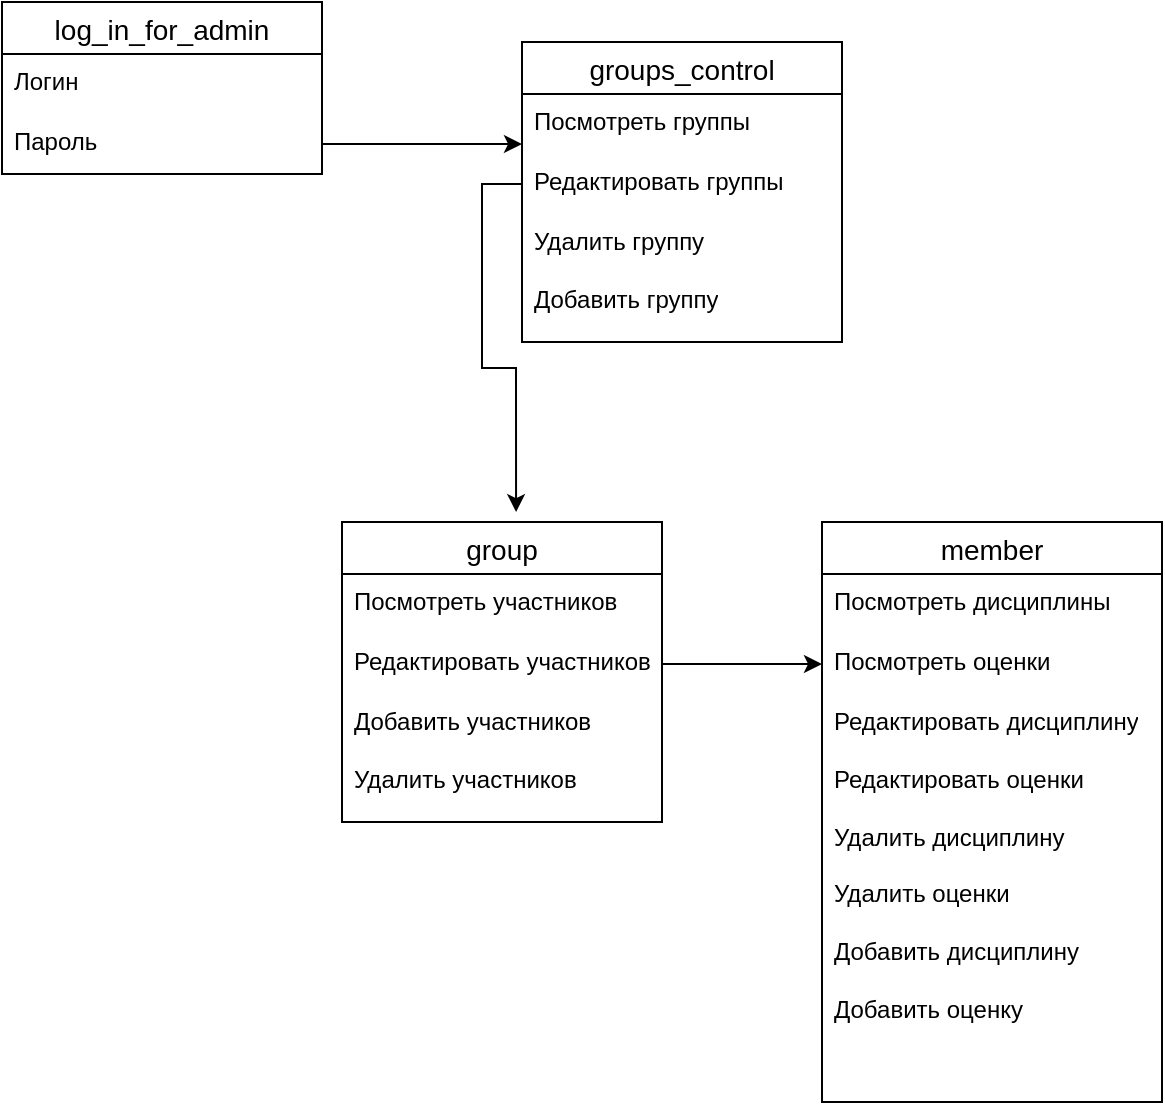 <mxfile version="21.2.3" type="device">
  <diagram name="Страница 1" id="PXF8gYfuSEdTyaRWxLsL">
    <mxGraphModel dx="1386" dy="801" grid="1" gridSize="10" guides="1" tooltips="1" connect="1" arrows="1" fold="1" page="1" pageScale="1" pageWidth="827" pageHeight="1169" math="0" shadow="0">
      <root>
        <mxCell id="0" />
        <mxCell id="1" parent="0" />
        <mxCell id="lPxlCy3dPTvAVLmnzLPC-1" value="log_in_for_admin" style="swimlane;fontStyle=0;childLayout=stackLayout;horizontal=1;startSize=26;horizontalStack=0;resizeParent=1;resizeParentMax=0;resizeLast=0;collapsible=1;marginBottom=0;align=center;fontSize=14;" parent="1" vertex="1">
          <mxGeometry x="520" y="50" width="160" height="86" as="geometry" />
        </mxCell>
        <mxCell id="lPxlCy3dPTvAVLmnzLPC-2" value="Логин" style="text;strokeColor=none;fillColor=none;spacingLeft=4;spacingRight=4;overflow=hidden;rotatable=0;points=[[0,0.5],[1,0.5]];portConstraint=eastwest;fontSize=12;whiteSpace=wrap;html=1;" parent="lPxlCy3dPTvAVLmnzLPC-1" vertex="1">
          <mxGeometry y="26" width="160" height="30" as="geometry" />
        </mxCell>
        <mxCell id="lPxlCy3dPTvAVLmnzLPC-5" style="edgeStyle=orthogonalEdgeStyle;rounded=0;orthogonalLoop=1;jettySize=auto;html=1;" parent="lPxlCy3dPTvAVLmnzLPC-1" source="lPxlCy3dPTvAVLmnzLPC-3" edge="1">
          <mxGeometry relative="1" as="geometry">
            <mxPoint x="260" y="71" as="targetPoint" />
          </mxGeometry>
        </mxCell>
        <mxCell id="lPxlCy3dPTvAVLmnzLPC-3" value="Пароль" style="text;strokeColor=none;fillColor=none;spacingLeft=4;spacingRight=4;overflow=hidden;rotatable=0;points=[[0,0.5],[1,0.5]];portConstraint=eastwest;fontSize=12;whiteSpace=wrap;html=1;" parent="lPxlCy3dPTvAVLmnzLPC-1" vertex="1">
          <mxGeometry y="56" width="160" height="30" as="geometry" />
        </mxCell>
        <mxCell id="lPxlCy3dPTvAVLmnzLPC-6" value="groups_control" style="swimlane;fontStyle=0;childLayout=stackLayout;horizontal=1;startSize=26;horizontalStack=0;resizeParent=1;resizeParentMax=0;resizeLast=0;collapsible=1;marginBottom=0;align=center;fontSize=14;" parent="1" vertex="1">
          <mxGeometry x="780" y="70" width="160" height="150" as="geometry" />
        </mxCell>
        <mxCell id="lPxlCy3dPTvAVLmnzLPC-7" value="Посмотреть группы" style="text;strokeColor=none;fillColor=none;spacingLeft=4;spacingRight=4;overflow=hidden;rotatable=0;points=[[0,0.5],[1,0.5]];portConstraint=eastwest;fontSize=12;whiteSpace=wrap;html=1;" parent="lPxlCy3dPTvAVLmnzLPC-6" vertex="1">
          <mxGeometry y="26" width="160" height="30" as="geometry" />
        </mxCell>
        <mxCell id="lPxlCy3dPTvAVLmnzLPC-9" value="Редактировать группы" style="text;strokeColor=none;fillColor=none;spacingLeft=4;spacingRight=4;overflow=hidden;rotatable=0;points=[[0,0.5],[1,0.5]];portConstraint=eastwest;fontSize=12;whiteSpace=wrap;html=1;" parent="lPxlCy3dPTvAVLmnzLPC-6" vertex="1">
          <mxGeometry y="56" width="160" height="30" as="geometry" />
        </mxCell>
        <mxCell id="lPxlCy3dPTvAVLmnzLPC-10" value="Удалить группу&lt;br&gt;&lt;br&gt;Добавить группу&lt;br&gt;" style="text;strokeColor=none;fillColor=none;spacingLeft=4;spacingRight=4;overflow=hidden;rotatable=0;points=[[0,0.5],[1,0.5]];portConstraint=eastwest;fontSize=12;whiteSpace=wrap;html=1;" parent="lPxlCy3dPTvAVLmnzLPC-6" vertex="1">
          <mxGeometry y="86" width="160" height="64" as="geometry" />
        </mxCell>
        <mxCell id="lPxlCy3dPTvAVLmnzLPC-15" value="group" style="swimlane;fontStyle=0;childLayout=stackLayout;horizontal=1;startSize=26;horizontalStack=0;resizeParent=1;resizeParentMax=0;resizeLast=0;collapsible=1;marginBottom=0;align=center;fontSize=14;" parent="1" vertex="1">
          <mxGeometry x="690" y="310" width="160" height="150" as="geometry" />
        </mxCell>
        <mxCell id="lPxlCy3dPTvAVLmnzLPC-16" value="Посмотреть участников" style="text;strokeColor=none;fillColor=none;spacingLeft=4;spacingRight=4;overflow=hidden;rotatable=0;points=[[0,0.5],[1,0.5]];portConstraint=eastwest;fontSize=12;whiteSpace=wrap;html=1;" parent="lPxlCy3dPTvAVLmnzLPC-15" vertex="1">
          <mxGeometry y="26" width="160" height="30" as="geometry" />
        </mxCell>
        <mxCell id="lPxlCy3dPTvAVLmnzLPC-17" style="edgeStyle=orthogonalEdgeStyle;rounded=0;orthogonalLoop=1;jettySize=auto;html=1;" parent="lPxlCy3dPTvAVLmnzLPC-15" source="lPxlCy3dPTvAVLmnzLPC-18" edge="1">
          <mxGeometry relative="1" as="geometry">
            <mxPoint x="240" y="71" as="targetPoint" />
          </mxGeometry>
        </mxCell>
        <mxCell id="lPxlCy3dPTvAVLmnzLPC-18" value="Редактировать участников" style="text;strokeColor=none;fillColor=none;spacingLeft=4;spacingRight=4;overflow=hidden;rotatable=0;points=[[0,0.5],[1,0.5]];portConstraint=eastwest;fontSize=12;whiteSpace=wrap;html=1;" parent="lPxlCy3dPTvAVLmnzLPC-15" vertex="1">
          <mxGeometry y="56" width="160" height="30" as="geometry" />
        </mxCell>
        <mxCell id="lPxlCy3dPTvAVLmnzLPC-19" value="Добавить участников&lt;br&gt;&lt;br&gt;Удалить участников" style="text;strokeColor=none;fillColor=none;spacingLeft=4;spacingRight=4;overflow=hidden;rotatable=0;points=[[0,0.5],[1,0.5]];portConstraint=eastwest;fontSize=12;whiteSpace=wrap;html=1;" parent="lPxlCy3dPTvAVLmnzLPC-15" vertex="1">
          <mxGeometry y="86" width="160" height="64" as="geometry" />
        </mxCell>
        <mxCell id="lPxlCy3dPTvAVLmnzLPC-20" value="member" style="swimlane;fontStyle=0;childLayout=stackLayout;horizontal=1;startSize=26;horizontalStack=0;resizeParent=1;resizeParentMax=0;resizeLast=0;collapsible=1;marginBottom=0;align=center;fontSize=14;" parent="1" vertex="1">
          <mxGeometry x="930" y="310" width="170" height="290" as="geometry" />
        </mxCell>
        <mxCell id="lPxlCy3dPTvAVLmnzLPC-21" value="Посмотреть дисциплины" style="text;strokeColor=none;fillColor=none;spacingLeft=4;spacingRight=4;overflow=hidden;rotatable=0;points=[[0,0.5],[1,0.5]];portConstraint=eastwest;fontSize=12;whiteSpace=wrap;html=1;" parent="lPxlCy3dPTvAVLmnzLPC-20" vertex="1">
          <mxGeometry y="26" width="170" height="30" as="geometry" />
        </mxCell>
        <mxCell id="lPxlCy3dPTvAVLmnzLPC-23" value="Посмотреть оценки" style="text;strokeColor=none;fillColor=none;spacingLeft=4;spacingRight=4;overflow=hidden;rotatable=0;points=[[0,0.5],[1,0.5]];portConstraint=eastwest;fontSize=12;whiteSpace=wrap;html=1;" parent="lPxlCy3dPTvAVLmnzLPC-20" vertex="1">
          <mxGeometry y="56" width="170" height="30" as="geometry" />
        </mxCell>
        <mxCell id="lPxlCy3dPTvAVLmnzLPC-24" value="Редактировать дисциплину&lt;br&gt;&lt;br&gt;Редактировать оценки&lt;br&gt;&lt;br&gt;Удалить дисциплину&lt;br style=&quot;border-color: var(--border-color);&quot;&gt;&lt;br style=&quot;border-color: var(--border-color);&quot;&gt;Удалить оценки&lt;br&gt;&lt;br&gt;Добавить дисциплину&lt;br&gt;&lt;br&gt;Добавить оценку" style="text;strokeColor=none;fillColor=none;spacingLeft=4;spacingRight=4;overflow=hidden;rotatable=0;points=[[0,0.5],[1,0.5]];portConstraint=eastwest;fontSize=12;whiteSpace=wrap;html=1;" parent="lPxlCy3dPTvAVLmnzLPC-20" vertex="1">
          <mxGeometry y="86" width="170" height="204" as="geometry" />
        </mxCell>
        <mxCell id="lPxlCy3dPTvAVLmnzLPC-14" style="edgeStyle=orthogonalEdgeStyle;rounded=0;orthogonalLoop=1;jettySize=auto;html=1;entryX=0.544;entryY=-0.033;entryDx=0;entryDy=0;entryPerimeter=0;" parent="1" source="lPxlCy3dPTvAVLmnzLPC-9" target="lPxlCy3dPTvAVLmnzLPC-15" edge="1">
          <mxGeometry relative="1" as="geometry">
            <mxPoint x="870" y="131" as="targetPoint" />
          </mxGeometry>
        </mxCell>
      </root>
    </mxGraphModel>
  </diagram>
</mxfile>

